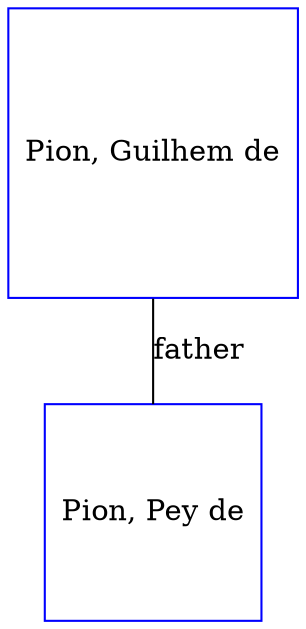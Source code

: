 digraph D {
    edge [dir=none];    node [shape=box];    "016089"   [label="Pion, Guilhem de", shape=box, regular=1, color="blue"] ;
"016088"   [label="Pion, Pey de", shape=box, regular=1, color="blue"] ;
016089->016088 [label="father",arrowsize=0.0]; 
}